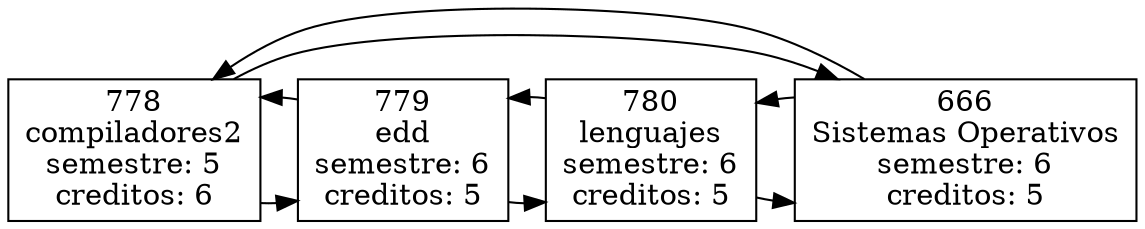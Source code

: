digraph courses_list{

node[ shape = box ];
randir = LR;
node1600546541[ label = "778\ncompiladores2\nsemestre: 5\ncreditos: 6" ];
node169375077[ label = "779\nedd\nsemestre: 6\ncreditos: 5" ];
node797320274[ label = "780\nlenguajes\nsemestre: 6\ncreditos: 5" ];
node284949796[ label = "666\nSistemas Operativos\nsemestre: 6\ncreditos: 5" ];

node1600546541 -> node169375077;
node1600546541 -> node284949796;
node169375077 -> node797320274;
node169375077 -> node1600546541;
node797320274 -> node284949796;
node797320274 -> node169375077;
node284949796 -> node1600546541;
node284949796 -> node797320274;

{ rank = same; node1600546541; node169375077; node797320274; node284949796; }
}
